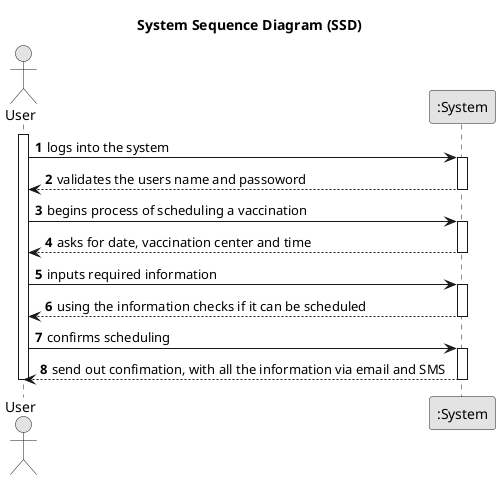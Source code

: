 @startuml
skinparam monochrome true
skinparam packageStyle rectangle
skinparam shadowing false

title System Sequence Diagram (SSD)

autonumber
actor User
participant ":System" as System

activate User
    User -> System : logs into the system
    activate System
        System --> User : validates the users name and passoword
    deactivate System

    User -> System : begins process of scheduling a vaccination
    activate System
        System --> User : asks for date, vaccination center and time
    deactivate System

    User -> System : inputs required information
    activate System
        System --> User : using the information checks if it can be scheduled
    deactivate System

    User ->System : confirms scheduling
    activate System
            System --> User : send out confimation, with all the information via email and SMS
     deactivate System



deactivate User

@enduml